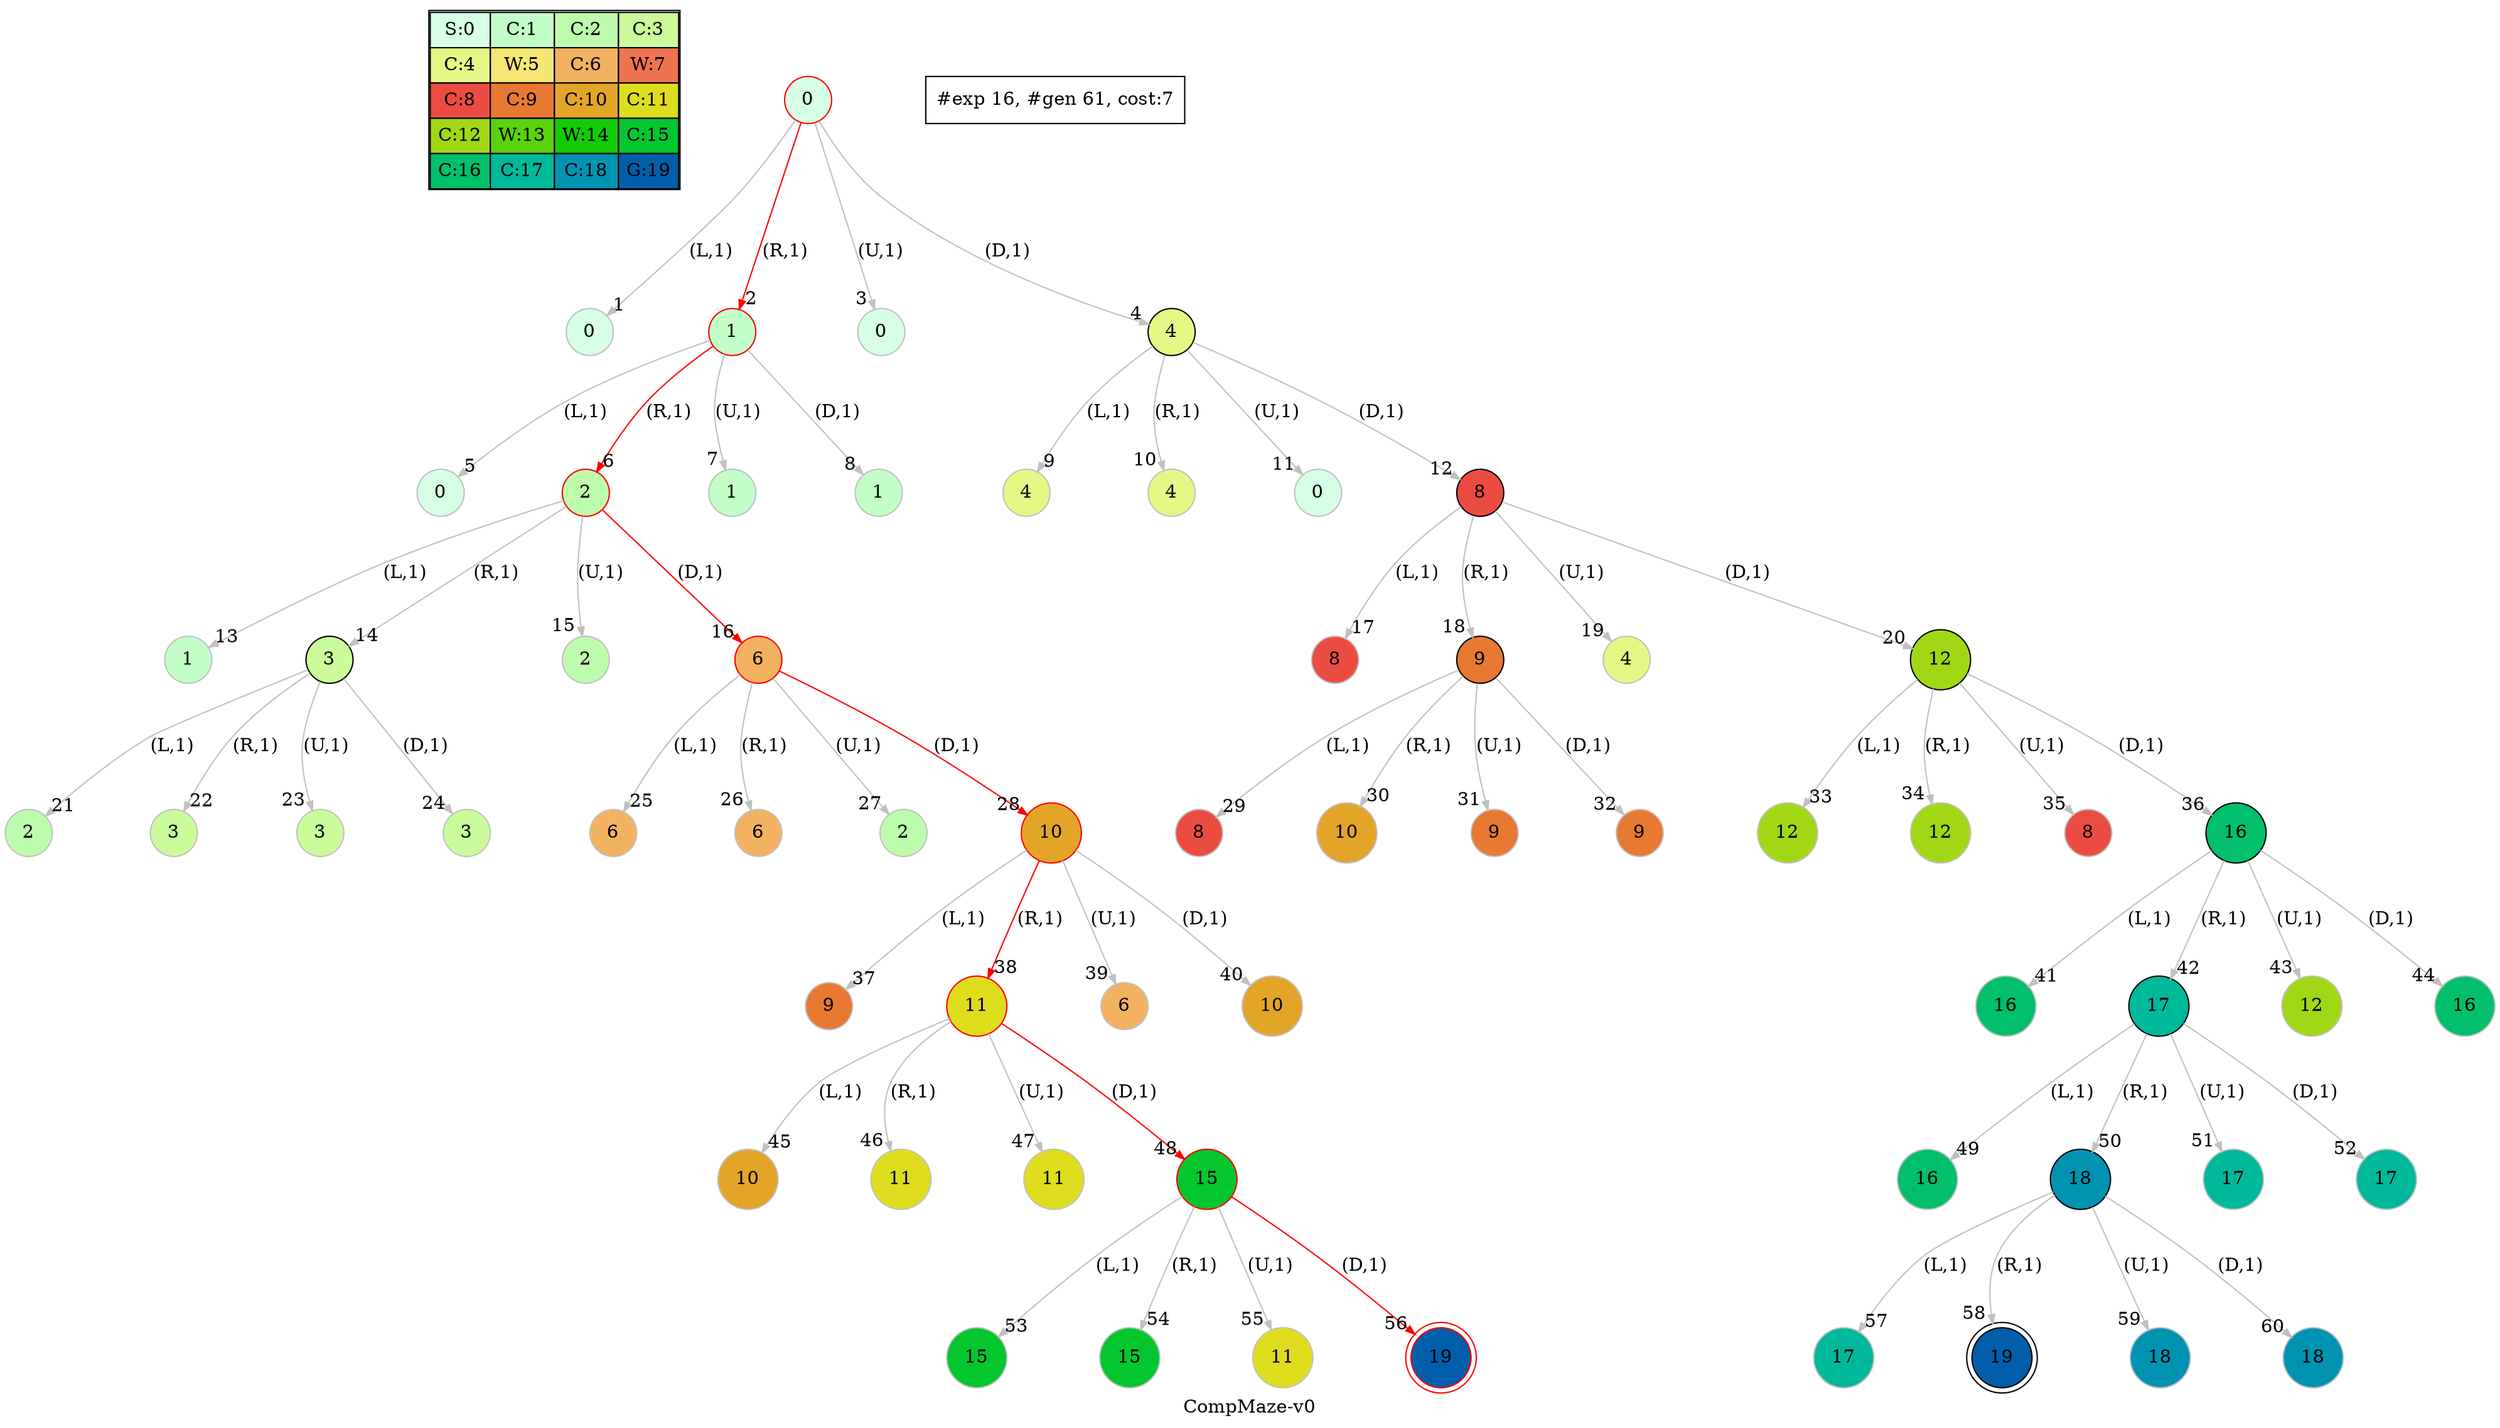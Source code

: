 digraph CompMaze { label="CompMaze-v0"
subgraph MAP {label=Map;map [shape=plaintext label=<<table border="1" cellpadding="5" cellspacing="0" cellborder="1"><tr><td bgcolor="0.39803922 0.15947579 0.99679532 1.        ">S:0</td><td bgcolor="0.35098039 0.23194764 0.99315867 1.        ">C:1</td><td bgcolor="0.29607843 0.31486959 0.98720184 1.        ">C:2</td><td bgcolor="0.24901961 0.38410575 0.98063477 1.        ">C:3</td></tr><tr><td bgcolor="0.19411765 0.46220388 0.97128103 1.        ">C:4</td><td bgcolor="0.14705882 0.52643216 0.96182564 1.        ">W:5</td><td bgcolor="0.09215686 0.59770746 0.94913494 1.        ">C:6</td><td bgcolor="0.0372549  0.66454018 0.93467977 1.        ">W:7</td></tr><tr><td bgcolor="0.00980392 0.71791192 0.92090552 1.        ">C:8</td><td bgcolor="0.06470588 0.77520398 0.9032472  1.        ">C:9</td><td bgcolor="0.11176471 0.81974048 0.88677369 1.        ">C:10</td><td bgcolor="0.16666667 0.8660254  0.8660254  1.        ">C:11</td></tr><tr><td bgcolor="0.21372549 0.9005867  0.84695821 1.        ">C:12</td><td bgcolor="0.26862745 0.93467977 0.82325295 1.        ">W:13</td><td bgcolor="0.32352941 0.96182564 0.79801723 1.        ">W:14</td><td bgcolor="0.37058824 0.97940977 0.77520398 1.        ">C:15</td></tr><tr><td bgcolor="0.4254902  0.99315867 0.74725253 1.        ">C:16</td><td bgcolor="0.47254902 0.99907048 0.72218645 1.        ">C:17</td><td bgcolor="0.52745098 0.99907048 0.69169844 1.        ">C:18</td><td bgcolor="0.5745098  0.99315867 0.66454018 1.        ">G:19</td></tr></table>>]} 
nodesep=1 ranksep=1 node [shape=circle] edge [arrowsize=0.7] 
"0_0" [label=0 style=filled color=grey  fillcolor="0.39803922 0.15947579 0.99679532 1.        "]; 
"0_0" [label=0 style=filled color=red  fillcolor="0.39803922 0.15947579 0.99679532 1.        "]; 
"0_0.0-0" [label=0 style=filled color=grey  fillcolor="0.39803922 0.15947579 0.99679532 1.        "];  "0_0" -> "0_0.0-0" [label="(L,1)" headlabel=" 1 " color=grey ]; 
"0_0.1-1" [label=1 style=filled color=grey  fillcolor="0.35098039 0.23194764 0.99315867 1.        "color=red ];   "0_0" -> "0_0.1-1" [label="(R,1)" headlabel=" 2 " color=grey color=red ];  
"0_0.0-2" [label=0 style=filled color=grey  fillcolor="0.39803922 0.15947579 0.99679532 1.        "];  "0_0" -> "0_0.0-2" [label="(U,1)" headlabel=" 3 " color=grey ]; 
"0_0.4-3" [label=4 style=filled color=grey  fillcolor="0.19411765 0.46220388 0.97128103 1.        "];  "0_0" -> "0_0.4-3" [label="(D,1)" headlabel=" 4 " color=grey ]; 
"0_0.1-1" [label=1 style=filled color=red  fillcolor="0.35098039 0.23194764 0.99315867 1.        "]; 
"0_0.1.0-0" [label=0 style=filled color=grey  fillcolor="0.39803922 0.15947579 0.99679532 1.        "];  "0_0.1-1" -> "0_0.1.0-0" [label="(L,1)" headlabel=" 5 " color=grey ]; 
"0_0.1.2-1" [label=2 style=filled color=grey  fillcolor="0.29607843 0.31486959 0.98720184 1.        "color=red ];   "0_0.1-1" -> "0_0.1.2-1" [label="(R,1)" headlabel=" 6 " color=grey color=red ];  
"0_0.1.1-2" [label=1 style=filled color=grey  fillcolor="0.35098039 0.23194764 0.99315867 1.        "];  "0_0.1-1" -> "0_0.1.1-2" [label="(U,1)" headlabel=" 7 " color=grey ]; 
"0_0.1.1-3" [label=1 style=filled color=grey  fillcolor="0.35098039 0.23194764 0.99315867 1.        "];  "0_0.1-1" -> "0_0.1.1-3" [label="(D,1)" headlabel=" 8 " color=grey ]; 
"0_0.4-3" [label=4 style=filled color=black  fillcolor="0.19411765 0.46220388 0.97128103 1.        "]; 
"0_0.4.4-0" [label=4 style=filled color=grey  fillcolor="0.19411765 0.46220388 0.97128103 1.        "];  "0_0.4-3" -> "0_0.4.4-0" [label="(L,1)" headlabel=" 9 " color=grey ]; 
"0_0.4.4-1" [label=4 style=filled color=grey  fillcolor="0.19411765 0.46220388 0.97128103 1.        "];  "0_0.4-3" -> "0_0.4.4-1" [label="(R,1)" headlabel=" 10 " color=grey ]; 
"0_0.4.0-2" [label=0 style=filled color=grey  fillcolor="0.39803922 0.15947579 0.99679532 1.        "];  "0_0.4-3" -> "0_0.4.0-2" [label="(U,1)" headlabel=" 11 " color=grey ]; 
"0_0.4.8-3" [label=8 style=filled color=grey  fillcolor="0.00980392 0.71791192 0.92090552 1.        "];  "0_0.4-3" -> "0_0.4.8-3" [label="(D,1)" headlabel=" 12 " color=grey ]; 
"0_0.1.2-1" [label=2 style=filled color=red  fillcolor="0.29607843 0.31486959 0.98720184 1.        "]; 
"0_0.1.2.1-0" [label=1 style=filled color=grey  fillcolor="0.35098039 0.23194764 0.99315867 1.        "];  "0_0.1.2-1" -> "0_0.1.2.1-0" [label="(L,1)" headlabel=" 13 " color=grey ]; 
"0_0.1.2.3-1" [label=3 style=filled color=grey  fillcolor="0.24901961 0.38410575 0.98063477 1.        "];  "0_0.1.2-1" -> "0_0.1.2.3-1" [label="(R,1)" headlabel=" 14 " color=grey ]; 
"0_0.1.2.2-2" [label=2 style=filled color=grey  fillcolor="0.29607843 0.31486959 0.98720184 1.        "];  "0_0.1.2-1" -> "0_0.1.2.2-2" [label="(U,1)" headlabel=" 15 " color=grey ]; 
"0_0.1.2.6-3" [label=6 style=filled color=grey  fillcolor="0.09215686 0.59770746 0.94913494 1.        "color=red ];   "0_0.1.2-1" -> "0_0.1.2.6-3" [label="(D,1)" headlabel=" 16 " color=grey color=red ];  
"0_0.4.8-3" [label=8 style=filled color=black  fillcolor="0.00980392 0.71791192 0.92090552 1.        "]; 
"0_0.4.8.8-0" [label=8 style=filled color=grey  fillcolor="0.00980392 0.71791192 0.92090552 1.        "];  "0_0.4.8-3" -> "0_0.4.8.8-0" [label="(L,1)" headlabel=" 17 " color=grey ]; 
"0_0.4.8.9-1" [label=9 style=filled color=grey  fillcolor="0.06470588 0.77520398 0.9032472  1.        "];  "0_0.4.8-3" -> "0_0.4.8.9-1" [label="(R,1)" headlabel=" 18 " color=grey ]; 
"0_0.4.8.4-2" [label=4 style=filled color=grey  fillcolor="0.19411765 0.46220388 0.97128103 1.        "];  "0_0.4.8-3" -> "0_0.4.8.4-2" [label="(U,1)" headlabel=" 19 " color=grey ]; 
"0_0.4.8.12-3" [label=12 style=filled color=grey  fillcolor="0.21372549 0.9005867  0.84695821 1.        "];  "0_0.4.8-3" -> "0_0.4.8.12-3" [label="(D,1)" headlabel=" 20 " color=grey ]; 
"0_0.1.2.3-1" [label=3 style=filled color=black  fillcolor="0.24901961 0.38410575 0.98063477 1.        "]; 
"0_0.1.2.3.2-0" [label=2 style=filled color=grey  fillcolor="0.29607843 0.31486959 0.98720184 1.        "];  "0_0.1.2.3-1" -> "0_0.1.2.3.2-0" [label="(L,1)" headlabel=" 21 " color=grey ]; 
"0_0.1.2.3.3-1" [label=3 style=filled color=grey  fillcolor="0.24901961 0.38410575 0.98063477 1.        "];  "0_0.1.2.3-1" -> "0_0.1.2.3.3-1" [label="(R,1)" headlabel=" 22 " color=grey ]; 
"0_0.1.2.3.3-2" [label=3 style=filled color=grey  fillcolor="0.24901961 0.38410575 0.98063477 1.        "];  "0_0.1.2.3-1" -> "0_0.1.2.3.3-2" [label="(U,1)" headlabel=" 23 " color=grey ]; 
"0_0.1.2.3.3-3" [label=3 style=filled color=grey  fillcolor="0.24901961 0.38410575 0.98063477 1.        "];  "0_0.1.2.3-1" -> "0_0.1.2.3.3-3" [label="(D,1)" headlabel=" 24 " color=grey ]; 
"0_0.1.2.6-3" [label=6 style=filled color=red  fillcolor="0.09215686 0.59770746 0.94913494 1.        "]; 
"0_0.1.2.6.6-0" [label=6 style=filled color=grey  fillcolor="0.09215686 0.59770746 0.94913494 1.        "];  "0_0.1.2.6-3" -> "0_0.1.2.6.6-0" [label="(L,1)" headlabel=" 25 " color=grey ]; 
"0_0.1.2.6.6-1" [label=6 style=filled color=grey  fillcolor="0.09215686 0.59770746 0.94913494 1.        "];  "0_0.1.2.6-3" -> "0_0.1.2.6.6-1" [label="(R,1)" headlabel=" 26 " color=grey ]; 
"0_0.1.2.6.2-2" [label=2 style=filled color=grey  fillcolor="0.29607843 0.31486959 0.98720184 1.        "];  "0_0.1.2.6-3" -> "0_0.1.2.6.2-2" [label="(U,1)" headlabel=" 27 " color=grey ]; 
"0_0.1.2.6.10-3" [label=10 style=filled color=grey  fillcolor="0.11176471 0.81974048 0.88677369 1.        "color=red ];   "0_0.1.2.6-3" -> "0_0.1.2.6.10-3" [label="(D,1)" headlabel=" 28 " color=grey color=red ];  
"0_0.4.8.9-1" [label=9 style=filled color=black  fillcolor="0.06470588 0.77520398 0.9032472  1.        "]; 
"0_0.4.8.9.8-0" [label=8 style=filled color=grey  fillcolor="0.00980392 0.71791192 0.92090552 1.        "];  "0_0.4.8.9-1" -> "0_0.4.8.9.8-0" [label="(L,1)" headlabel=" 29 " color=grey ]; 
"0_0.4.8.9.10-1" [label=10 style=filled color=grey  fillcolor="0.11176471 0.81974048 0.88677369 1.        "];  "0_0.4.8.9-1" -> "0_0.4.8.9.10-1" [label="(R,1)" headlabel=" 30 " color=grey ]; 
"0_0.4.8.9.9-2" [label=9 style=filled color=grey  fillcolor="0.06470588 0.77520398 0.9032472  1.        "];  "0_0.4.8.9-1" -> "0_0.4.8.9.9-2" [label="(U,1)" headlabel=" 31 " color=grey ]; 
"0_0.4.8.9.9-3" [label=9 style=filled color=grey  fillcolor="0.06470588 0.77520398 0.9032472  1.        "];  "0_0.4.8.9-1" -> "0_0.4.8.9.9-3" [label="(D,1)" headlabel=" 32 " color=grey ]; 
"0_0.4.8.12-3" [label=12 style=filled color=black  fillcolor="0.21372549 0.9005867  0.84695821 1.        "]; 
"0_0.4.8.12.12-0" [label=12 style=filled color=grey  fillcolor="0.21372549 0.9005867  0.84695821 1.        "];  "0_0.4.8.12-3" -> "0_0.4.8.12.12-0" [label="(L,1)" headlabel=" 33 " color=grey ]; 
"0_0.4.8.12.12-1" [label=12 style=filled color=grey  fillcolor="0.21372549 0.9005867  0.84695821 1.        "];  "0_0.4.8.12-3" -> "0_0.4.8.12.12-1" [label="(R,1)" headlabel=" 34 " color=grey ]; 
"0_0.4.8.12.8-2" [label=8 style=filled color=grey  fillcolor="0.00980392 0.71791192 0.92090552 1.        "];  "0_0.4.8.12-3" -> "0_0.4.8.12.8-2" [label="(U,1)" headlabel=" 35 " color=grey ]; 
"0_0.4.8.12.16-3" [label=16 style=filled color=grey  fillcolor="0.4254902  0.99315867 0.74725253 1.        "];  "0_0.4.8.12-3" -> "0_0.4.8.12.16-3" [label="(D,1)" headlabel=" 36 " color=grey ]; 
"0_0.1.2.6.10-3" [label=10 style=filled color=red  fillcolor="0.11176471 0.81974048 0.88677369 1.        "]; 
"0_0.1.2.6.10.9-0" [label=9 style=filled color=grey  fillcolor="0.06470588 0.77520398 0.9032472  1.        "];  "0_0.1.2.6.10-3" -> "0_0.1.2.6.10.9-0" [label="(L,1)" headlabel=" 37 " color=grey ]; 
"0_0.1.2.6.10.11-1" [label=11 style=filled color=grey  fillcolor="0.16666667 0.8660254  0.8660254  1.        "color=red ];   "0_0.1.2.6.10-3" -> "0_0.1.2.6.10.11-1" [label="(R,1)" headlabel=" 38 " color=grey color=red ];  
"0_0.1.2.6.10.6-2" [label=6 style=filled color=grey  fillcolor="0.09215686 0.59770746 0.94913494 1.        "];  "0_0.1.2.6.10-3" -> "0_0.1.2.6.10.6-2" [label="(U,1)" headlabel=" 39 " color=grey ]; 
"0_0.1.2.6.10.10-3" [label=10 style=filled color=grey  fillcolor="0.11176471 0.81974048 0.88677369 1.        "];  "0_0.1.2.6.10-3" -> "0_0.1.2.6.10.10-3" [label="(D,1)" headlabel=" 40 " color=grey ]; 
"0_0.4.8.12.16-3" [label=16 style=filled color=black  fillcolor="0.4254902  0.99315867 0.74725253 1.        "]; 
"0_0.4.8.12.16.16-0" [label=16 style=filled color=grey  fillcolor="0.4254902  0.99315867 0.74725253 1.        "];  "0_0.4.8.12.16-3" -> "0_0.4.8.12.16.16-0" [label="(L,1)" headlabel=" 41 " color=grey ]; 
"0_0.4.8.12.16.17-1" [label=17 style=filled color=grey  fillcolor="0.47254902 0.99907048 0.72218645 1.        "];  "0_0.4.8.12.16-3" -> "0_0.4.8.12.16.17-1" [label="(R,1)" headlabel=" 42 " color=grey ]; 
"0_0.4.8.12.16.12-2" [label=12 style=filled color=grey  fillcolor="0.21372549 0.9005867  0.84695821 1.        "];  "0_0.4.8.12.16-3" -> "0_0.4.8.12.16.12-2" [label="(U,1)" headlabel=" 43 " color=grey ]; 
"0_0.4.8.12.16.16-3" [label=16 style=filled color=grey  fillcolor="0.4254902  0.99315867 0.74725253 1.        "];  "0_0.4.8.12.16-3" -> "0_0.4.8.12.16.16-3" [label="(D,1)" headlabel=" 44 " color=grey ]; 
"0_0.1.2.6.10.11-1" [label=11 style=filled color=red  fillcolor="0.16666667 0.8660254  0.8660254  1.        "]; 
"0_0.1.2.6.10.11.10-0" [label=10 style=filled color=grey  fillcolor="0.11176471 0.81974048 0.88677369 1.        "];  "0_0.1.2.6.10.11-1" -> "0_0.1.2.6.10.11.10-0" [label="(L,1)" headlabel=" 45 " color=grey ]; 
"0_0.1.2.6.10.11.11-1" [label=11 style=filled color=grey  fillcolor="0.16666667 0.8660254  0.8660254  1.        "];  "0_0.1.2.6.10.11-1" -> "0_0.1.2.6.10.11.11-1" [label="(R,1)" headlabel=" 46 " color=grey ]; 
"0_0.1.2.6.10.11.11-2" [label=11 style=filled color=grey  fillcolor="0.16666667 0.8660254  0.8660254  1.        "];  "0_0.1.2.6.10.11-1" -> "0_0.1.2.6.10.11.11-2" [label="(U,1)" headlabel=" 47 " color=grey ]; 
"0_0.1.2.6.10.11.15-3" [label=15 style=filled color=grey  fillcolor="0.37058824 0.97940977 0.77520398 1.        "color=red ];   "0_0.1.2.6.10.11-1" -> "0_0.1.2.6.10.11.15-3" [label="(D,1)" headlabel=" 48 " color=grey color=red ];  
"0_0.4.8.12.16.17-1" [label=17 style=filled color=black  fillcolor="0.47254902 0.99907048 0.72218645 1.        "]; 
"0_0.4.8.12.16.17.16-0" [label=16 style=filled color=grey  fillcolor="0.4254902  0.99315867 0.74725253 1.        "];  "0_0.4.8.12.16.17-1" -> "0_0.4.8.12.16.17.16-0" [label="(L,1)" headlabel=" 49 " color=grey ]; 
"0_0.4.8.12.16.17.18-1" [label=18 style=filled color=grey  fillcolor="0.52745098 0.99907048 0.69169844 1.        "];  "0_0.4.8.12.16.17-1" -> "0_0.4.8.12.16.17.18-1" [label="(R,1)" headlabel=" 50 " color=grey ]; 
"0_0.4.8.12.16.17.17-2" [label=17 style=filled color=grey  fillcolor="0.47254902 0.99907048 0.72218645 1.        "];  "0_0.4.8.12.16.17-1" -> "0_0.4.8.12.16.17.17-2" [label="(U,1)" headlabel=" 51 " color=grey ]; 
"0_0.4.8.12.16.17.17-3" [label=17 style=filled color=grey  fillcolor="0.47254902 0.99907048 0.72218645 1.        "];  "0_0.4.8.12.16.17-1" -> "0_0.4.8.12.16.17.17-3" [label="(D,1)" headlabel=" 52 " color=grey ]; 
"0_0.1.2.6.10.11.15-3" [label=15 style=filled color=red  fillcolor="0.37058824 0.97940977 0.77520398 1.        "]; 
"0_0.1.2.6.10.11.15.15-0" [label=15 style=filled color=grey  fillcolor="0.37058824 0.97940977 0.77520398 1.        "];  "0_0.1.2.6.10.11.15-3" -> "0_0.1.2.6.10.11.15.15-0" [label="(L,1)" headlabel=" 53 " color=grey ]; 
"0_0.1.2.6.10.11.15.15-1" [label=15 style=filled color=grey  fillcolor="0.37058824 0.97940977 0.77520398 1.        "];  "0_0.1.2.6.10.11.15-3" -> "0_0.1.2.6.10.11.15.15-1" [label="(R,1)" headlabel=" 54 " color=grey ]; 
"0_0.1.2.6.10.11.15.11-2" [label=11 style=filled color=grey  fillcolor="0.16666667 0.8660254  0.8660254  1.        "];  "0_0.1.2.6.10.11.15-3" -> "0_0.1.2.6.10.11.15.11-2" [label="(U,1)" headlabel=" 55 " color=grey ]; 
"0_0.1.2.6.10.11.15.19-3" [label=19 style=filled color=red peripheries=2 fillcolor="0.5745098  0.99315867 0.66454018 1.        "color=red ];   "0_0.1.2.6.10.11.15-3" -> "0_0.1.2.6.10.11.15.19-3" [label="(D,1)" headlabel=" 56 " color=grey color=red ];  
"0_0.4.8.12.16.17.18-1" [label=18 style=filled color=black  fillcolor="0.52745098 0.99907048 0.69169844 1.        "]; 
"0_0.4.8.12.16.17.18.17-0" [label=17 style=filled color=grey  fillcolor="0.47254902 0.99907048 0.72218645 1.        "];  "0_0.4.8.12.16.17.18-1" -> "0_0.4.8.12.16.17.18.17-0" [label="(L,1)" headlabel=" 57 " color=grey ]; 
"0_0.4.8.12.16.17.18.19-1" [label=19 style=filled color=black peripheries=2 fillcolor="0.5745098  0.99315867 0.66454018 1.        "];  "0_0.4.8.12.16.17.18-1" -> "0_0.4.8.12.16.17.18.19-1" [label="(R,1)" headlabel=" 58 " color=grey ]; 
"0_0.4.8.12.16.17.18.18-2" [label=18 style=filled color=grey  fillcolor="0.52745098 0.99907048 0.69169844 1.        "];  "0_0.4.8.12.16.17.18-1" -> "0_0.4.8.12.16.17.18.18-2" [label="(U,1)" headlabel=" 59 " color=grey ]; 
"0_0.4.8.12.16.17.18.18-3" [label=18 style=filled color=grey  fillcolor="0.52745098 0.99907048 0.69169844 1.        "];  "0_0.4.8.12.16.17.18-1" -> "0_0.4.8.12.16.17.18.18-3" [label="(D,1)" headlabel=" 60 " color=grey ]; 
 "#exp 16, #gen 61, cost:7" [ shape=box ];
}
